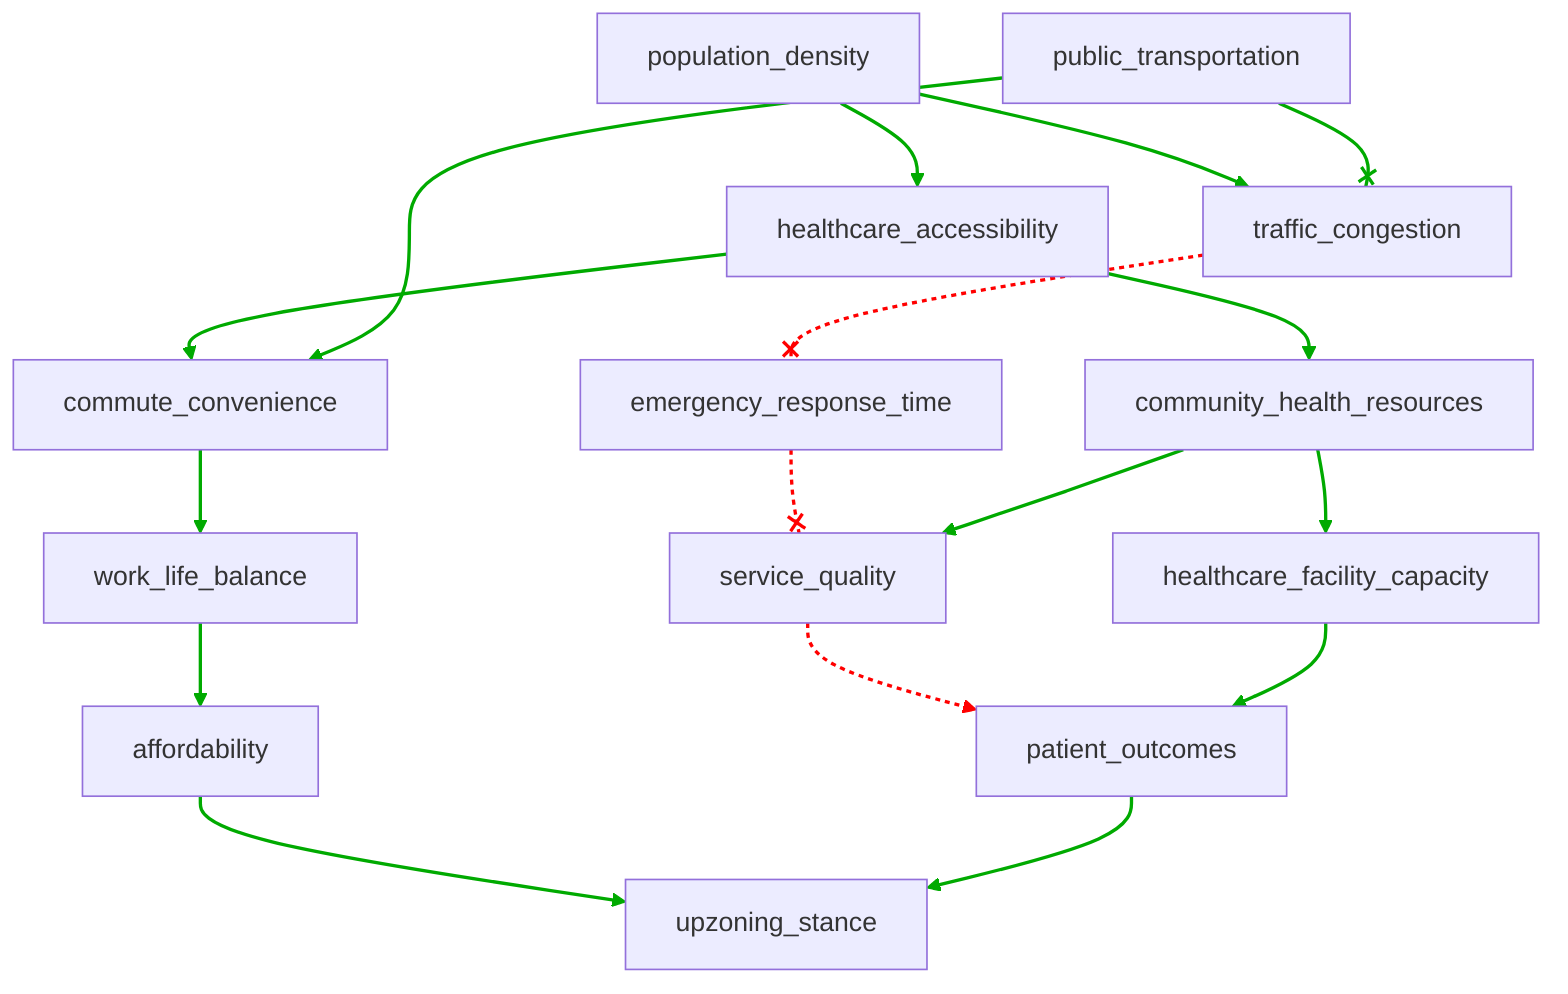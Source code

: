 flowchart TD
    n1[population_density]
    n2[traffic_congestion]
    n3[emergency_response_time]
    n4[healthcare_accessibility]
    n5[commute_convenience]
    n6[work_life_balance]
    n7[community_health_resources]
    n8[affordability]
    n9[service_quality]
    n10[public_transportation]
    n11[healthcare_facility_capacity]
    n12[patient_outcomes]
    n13[upzoning_stance]
    n1 --> n2
    n1 --> n4
    n2 --x n3
    n3 --x n9
    n4 --> n5
    n4 --> n7
    n5 --> n6
    n6 --> n8
    n7 --> n9
    n7 --> n11
    n8 --> n13
    n9 --> n12
    n10 --> n5
    n10 --x n2
    n11 --> n12
    n12 --> n13
    linkStyle 0 stroke:#00AA00,stroke-width:2px
    linkStyle 1 stroke:#00AA00,stroke-width:2px
    linkStyle 2 stroke:#FF0000,stroke-dasharray:3,stroke-width:2px
    linkStyle 3 stroke:#FF0000,stroke-dasharray:3,stroke-width:2px
    linkStyle 4 stroke:#00AA00,stroke-width:2px
    linkStyle 5 stroke:#00AA00,stroke-width:2px
    linkStyle 6 stroke:#00AA00,stroke-width:2px
    linkStyle 7 stroke:#00AA00,stroke-width:2px
    linkStyle 8 stroke:#00AA00,stroke-width:2px
    linkStyle 9 stroke:#00AA00,stroke-width:2px
    linkStyle 10 stroke:#00AA00,stroke-width:2px
    linkStyle 11 stroke:#FF0000,stroke-dasharray:3,stroke-width:2px
    linkStyle 12 stroke:#00AA00,stroke-width:2px
    linkStyle 13 stroke:#00AA00,stroke-width:2px
    linkStyle 14 stroke:#00AA00,stroke-width:2px
    linkStyle 15 stroke:#00AA00,stroke-width:2px